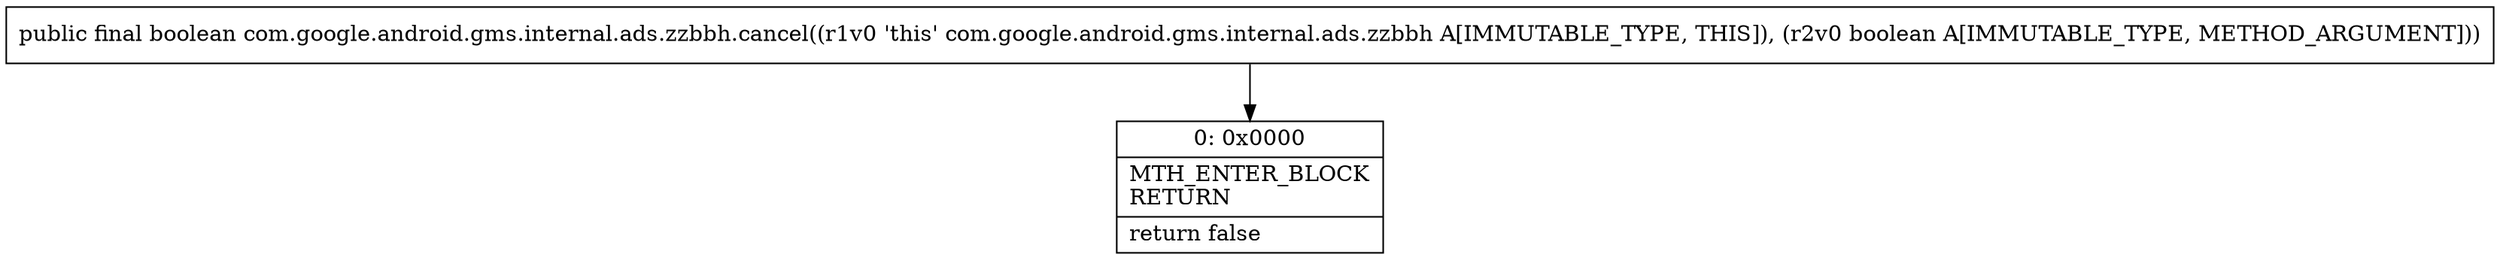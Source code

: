 digraph "CFG forcom.google.android.gms.internal.ads.zzbbh.cancel(Z)Z" {
Node_0 [shape=record,label="{0\:\ 0x0000|MTH_ENTER_BLOCK\lRETURN\l|return false\l}"];
MethodNode[shape=record,label="{public final boolean com.google.android.gms.internal.ads.zzbbh.cancel((r1v0 'this' com.google.android.gms.internal.ads.zzbbh A[IMMUTABLE_TYPE, THIS]), (r2v0 boolean A[IMMUTABLE_TYPE, METHOD_ARGUMENT])) }"];
MethodNode -> Node_0;
}

